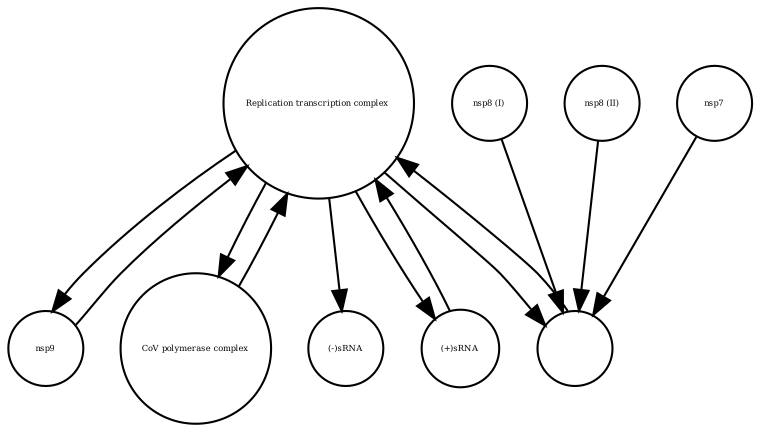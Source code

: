 strict digraph  {
"Replication transcription complex " [annotation="", bipartite=0, cls=complex, fontsize=4, label="Replication transcription complex ", shape=circle];
"nsp8 (I)" [annotation="", bipartite=0, cls=macromolecule, fontsize=4, label="nsp8 (I)", shape=circle];
nsp9 [annotation="", bipartite=0, cls=macromolecule, fontsize=4, label=nsp9, shape=circle];
"nsp8 (II)" [annotation="", bipartite=0, cls=macromolecule, fontsize=4, label="nsp8 (II)", shape=circle];
"CoV polymerase complex" [annotation="", bipartite=0, cls=complex, fontsize=4, label="CoV polymerase complex", shape=circle];
nsp7 [annotation="", bipartite=0, cls=macromolecule, fontsize=4, label=nsp7, shape=circle];
"(-)sRNA" [annotation="", bipartite=0, cls="nucleic acid feature", fontsize=4, label="(-)sRNA", shape=circle];
"(+)sRNA" [annotation="", bipartite=0, cls="nucleic acid feature", fontsize=4, label="(+)sRNA", shape=circle];
" " [annotation="", bipartite=0, cls=complex, fontsize=4, label=" ", shape=circle];
"Replication transcription complex " -> nsp9  [annotation="", interaction_type=production];
"Replication transcription complex " -> "CoV polymerase complex"  [annotation="", interaction_type=production];
"Replication transcription complex " -> "(-)sRNA"  [annotation="", interaction_type=production];
"Replication transcription complex " -> "(+)sRNA"  [annotation="", interaction_type=production];
"Replication transcription complex " -> " "  [annotation="", interaction_type=production];
"nsp8 (I)" -> " "  [annotation="", interaction_type=production];
nsp9 -> "Replication transcription complex "  [annotation="", interaction_type=production];
"nsp8 (II)" -> " "  [annotation="", interaction_type=production];
"CoV polymerase complex" -> "Replication transcription complex "  [annotation="", interaction_type=production];
nsp7 -> " "  [annotation="", interaction_type=production];
"(+)sRNA" -> "Replication transcription complex "  [annotation="", interaction_type=production];
" " -> "Replication transcription complex "  [annotation="", interaction_type=production];
}
